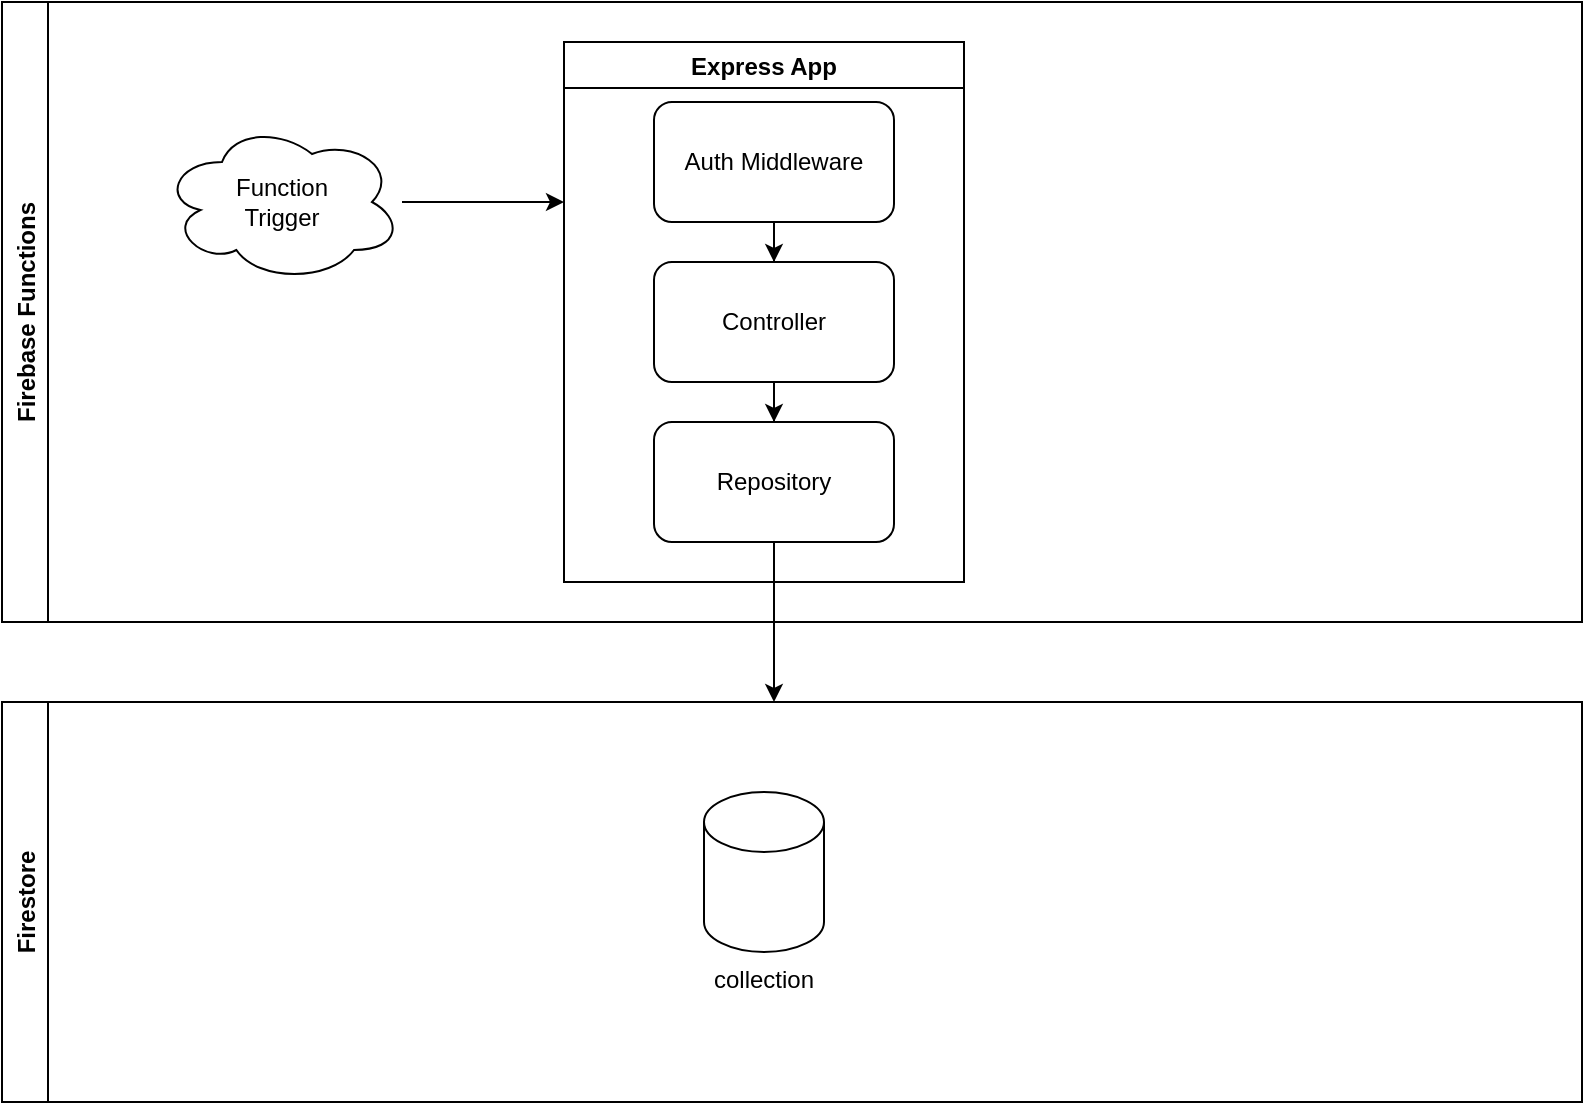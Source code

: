 <mxfile>
    <diagram id="_m7LTMAv5-1yW0pJYcMi" name="Page-1">
        <mxGraphModel dx="322" dy="557" grid="1" gridSize="10" guides="1" tooltips="1" connect="1" arrows="1" fold="1" page="1" pageScale="1" pageWidth="827" pageHeight="1169" math="0" shadow="0">
            <root>
                <mxCell id="0"/>
                <mxCell id="1" parent="0"/>
                <mxCell id="iOQigC5c0qu7gcWwENby-4" value="Firestore" style="swimlane;horizontal=0;verticalAlign=middle;" parent="1" vertex="1">
                    <mxGeometry x="19" y="390" width="790" height="200" as="geometry"/>
                </mxCell>
                <mxCell id="iOQigC5c0qu7gcWwENby-2" value="collection" style="shape=cylinder3;whiteSpace=wrap;html=1;boundedLbl=1;backgroundOutline=1;size=15;verticalAlign=top;labelPosition=center;verticalLabelPosition=bottom;align=center;" parent="iOQigC5c0qu7gcWwENby-4" vertex="1">
                    <mxGeometry x="351" y="45" width="60" height="80" as="geometry"/>
                </mxCell>
                <mxCell id="iOQigC5c0qu7gcWwENby-8" value="Firebase Functions" style="swimlane;horizontal=0;verticalAlign=middle;" parent="1" vertex="1">
                    <mxGeometry x="19" y="40" width="790" height="310" as="geometry"/>
                </mxCell>
                <mxCell id="iOQigC5c0qu7gcWwENby-22" value="" style="edgeStyle=orthogonalEdgeStyle;rounded=0;orthogonalLoop=1;jettySize=auto;html=1;" parent="iOQigC5c0qu7gcWwENby-8" source="iOQigC5c0qu7gcWwENby-7" edge="1">
                    <mxGeometry relative="1" as="geometry">
                        <mxPoint x="281" y="100" as="targetPoint"/>
                    </mxGeometry>
                </mxCell>
                <mxCell id="iOQigC5c0qu7gcWwENby-7" value="Function&lt;br&gt;Trigger" style="ellipse;shape=cloud;whiteSpace=wrap;html=1;verticalAlign=middle;" parent="iOQigC5c0qu7gcWwENby-8" vertex="1">
                    <mxGeometry x="80" y="60" width="120" height="80" as="geometry"/>
                </mxCell>
                <mxCell id="iOQigC5c0qu7gcWwENby-20" value="Express App" style="swimlane;verticalAlign=middle;" parent="iOQigC5c0qu7gcWwENby-8" vertex="1">
                    <mxGeometry x="281" y="20" width="200" height="270" as="geometry"/>
                </mxCell>
                <mxCell id="iOQigC5c0qu7gcWwENby-11" value="Auth Middleware" style="whiteSpace=wrap;html=1;rounded=1;" parent="iOQigC5c0qu7gcWwENby-20" vertex="1">
                    <mxGeometry x="45" y="30" width="120" height="60" as="geometry"/>
                </mxCell>
                <mxCell id="iOQigC5c0qu7gcWwENby-13" value="Controller" style="whiteSpace=wrap;html=1;rounded=1;" parent="iOQigC5c0qu7gcWwENby-20" vertex="1">
                    <mxGeometry x="45" y="110" width="120" height="60" as="geometry"/>
                </mxCell>
                <mxCell id="iOQigC5c0qu7gcWwENby-15" value="Repository" style="whiteSpace=wrap;html=1;rounded=1;" parent="iOQigC5c0qu7gcWwENby-20" vertex="1">
                    <mxGeometry x="45" y="190" width="120" height="60" as="geometry"/>
                </mxCell>
                <mxCell id="iOQigC5c0qu7gcWwENby-14" value="" style="edgeStyle=orthogonalEdgeStyle;rounded=0;orthogonalLoop=1;jettySize=auto;html=1;" parent="iOQigC5c0qu7gcWwENby-20" source="iOQigC5c0qu7gcWwENby-11" target="iOQigC5c0qu7gcWwENby-13" edge="1">
                    <mxGeometry relative="1" as="geometry"/>
                </mxCell>
                <mxCell id="iOQigC5c0qu7gcWwENby-16" value="" style="edgeStyle=orthogonalEdgeStyle;rounded=0;orthogonalLoop=1;jettySize=auto;html=1;" parent="iOQigC5c0qu7gcWwENby-20" source="iOQigC5c0qu7gcWwENby-13" target="iOQigC5c0qu7gcWwENby-15" edge="1">
                    <mxGeometry relative="1" as="geometry"/>
                </mxCell>
                <mxCell id="iOQigC5c0qu7gcWwENby-24" value="" style="edgeStyle=orthogonalEdgeStyle;rounded=0;orthogonalLoop=1;jettySize=auto;html=1;" parent="1" source="iOQigC5c0qu7gcWwENby-15" edge="1">
                    <mxGeometry relative="1" as="geometry">
                        <mxPoint x="405" y="390" as="targetPoint"/>
                    </mxGeometry>
                </mxCell>
            </root>
        </mxGraphModel>
    </diagram>
</mxfile>